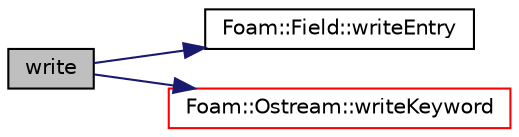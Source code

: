 digraph "write"
{
  bgcolor="transparent";
  edge [fontname="Helvetica",fontsize="10",labelfontname="Helvetica",labelfontsize="10"];
  node [fontname="Helvetica",fontsize="10",shape=record];
  rankdir="LR";
  Node136 [label="write",height=0.2,width=0.4,color="black", fillcolor="grey75", style="filled", fontcolor="black"];
  Node136 -> Node137 [color="midnightblue",fontsize="10",style="solid",fontname="Helvetica"];
  Node137 [label="Foam::Field::writeEntry",height=0.2,width=0.4,color="black",URL="$a27573.html#a7c03447f7f0471351fe57a41b62c8686",tooltip="Write the field as a dictionary entry. "];
  Node136 -> Node138 [color="midnightblue",fontsize="10",style="solid",fontname="Helvetica"];
  Node138 [label="Foam::Ostream::writeKeyword",height=0.2,width=0.4,color="red",URL="$a27345.html#a3c58b2bb9174ea3c4a5fa58095d1290e",tooltip="Write the keyword followed by an appropriate indentation. "];
}
